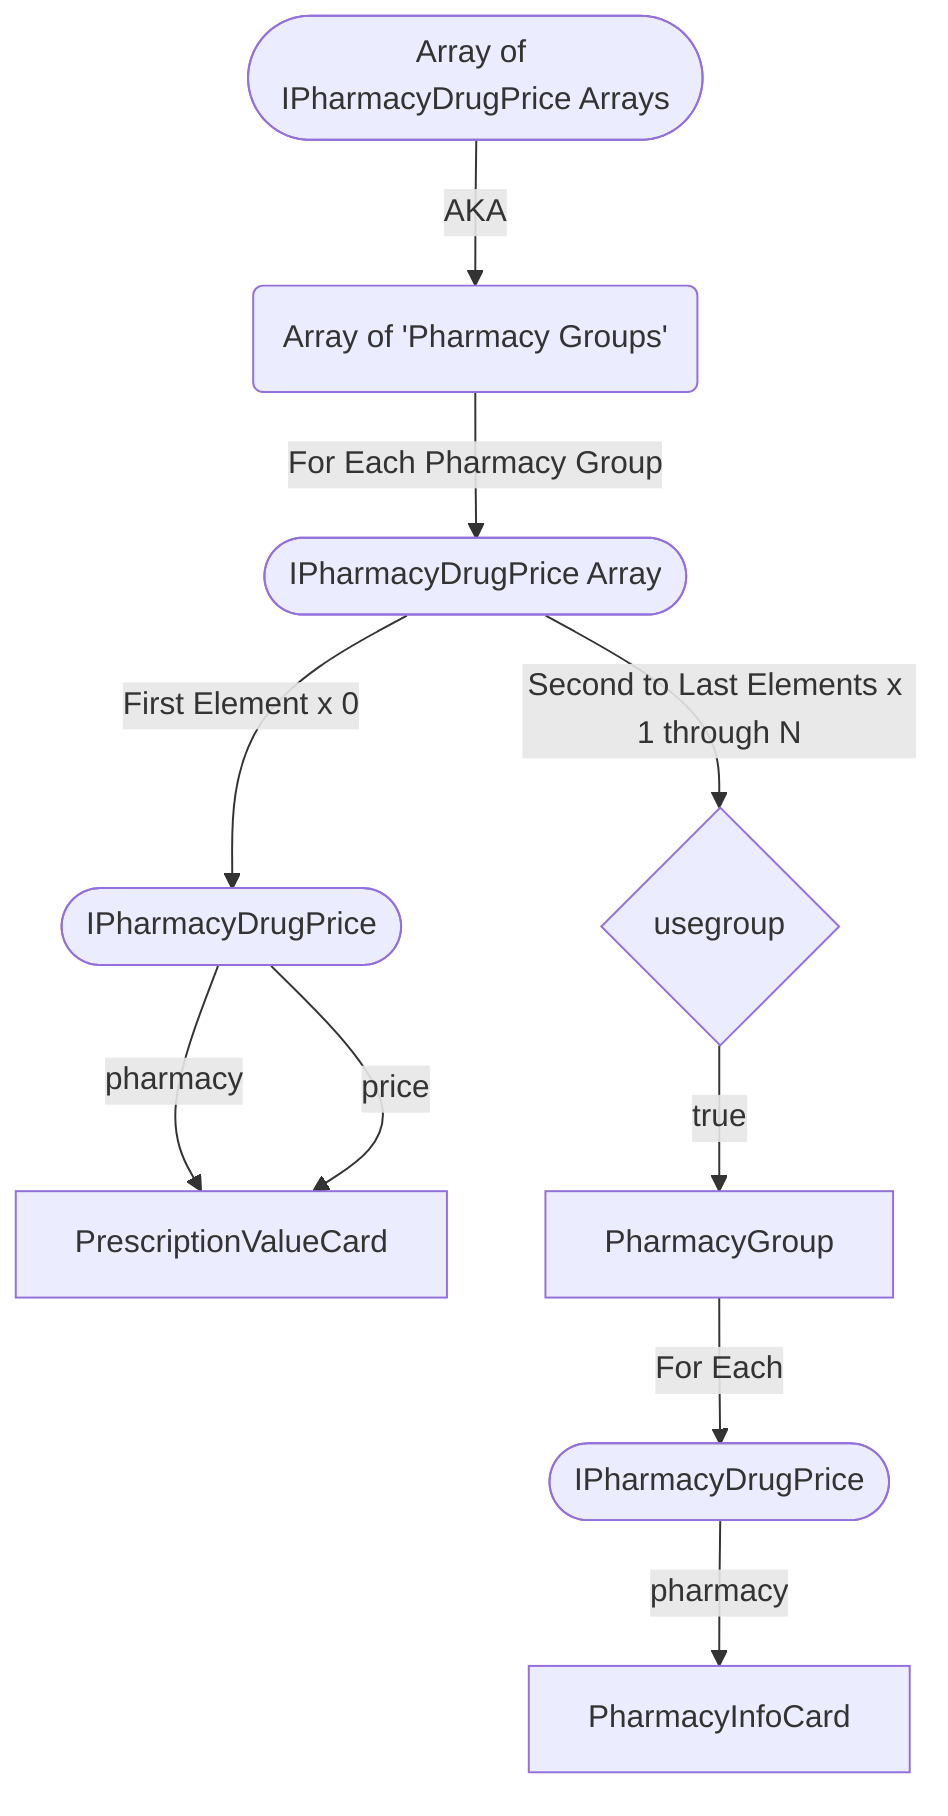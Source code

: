 graph TD
A([Array of IPharmacyDrugPrice Arrays]) --> |AKA| B(Array of 'Pharmacy Groups')
B --> |For Each Pharmacy Group| C([IPharmacyDrugPrice Array])
C --> |First Element x 0| D([IPharmacyDrugPrice])
D --> |pharmacy| G[PrescriptionValueCard]
D --> |price| G[PrescriptionValueCard]
C --> |Second to Last Elements x 1 through N| CC{usegroup}
CC --> |true| E[PharmacyGroup]
E --> |For Each| F([IPharmacyDrugPrice])
F --> |pharmacy| H[PharmacyInfoCard]